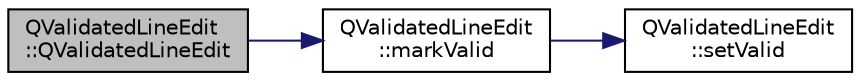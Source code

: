 digraph "QValidatedLineEdit::QValidatedLineEdit"
{
  edge [fontname="Helvetica",fontsize="10",labelfontname="Helvetica",labelfontsize="10"];
  node [fontname="Helvetica",fontsize="10",shape=record];
  rankdir="LR";
  Node0 [label="QValidatedLineEdit\l::QValidatedLineEdit",height=0.2,width=0.4,color="black", fillcolor="grey75", style="filled", fontcolor="black"];
  Node0 -> Node1 [color="midnightblue",fontsize="10",style="solid",fontname="Helvetica"];
  Node1 [label="QValidatedLineEdit\l::markValid",height=0.2,width=0.4,color="black", fillcolor="white", style="filled",URL="$d6/df3/class_q_validated_line_edit.html#a28eb0f6ea6011d33b53bb73cd8af1843"];
  Node1 -> Node2 [color="midnightblue",fontsize="10",style="solid",fontname="Helvetica"];
  Node2 [label="QValidatedLineEdit\l::setValid",height=0.2,width=0.4,color="black", fillcolor="white", style="filled",URL="$d6/df3/class_q_validated_line_edit.html#ad9984e2e463cc7fbf28fe334498a1df5"];
}
